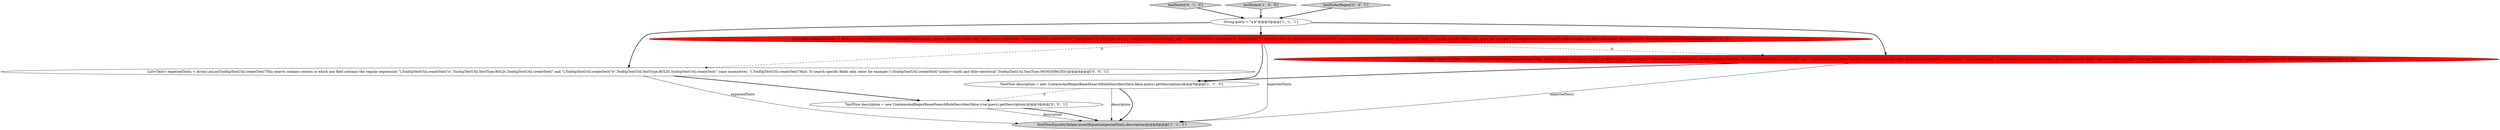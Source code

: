 digraph {
7 [style = filled, label = "List<Text> expectedTexts = Arrays.asList(TooltipTextUtil.createText(\"This search contains entries in which any field contains the regular expression \"),TooltipTextUtil.createText(\"a\",TooltipTextUtil.TextType.BOLD),TooltipTextUtil.createText(\" and \"),TooltipTextUtil.createText(\"b\",TooltipTextUtil.TextType.BOLD),TooltipTextUtil.createText(\" (case insensitive). \"),TooltipTextUtil.createText(\"Hint: To search specific fields only, enter for example:\"),TooltipTextUtil.createText(\"author=smith and title=electrical\",TooltipTextUtil.TextType.MONOSPACED))@@@4@@@['0', '0', '1']", fillcolor = white, shape = ellipse image = "AAA0AAABBB3BBB"];
1 [style = filled, label = "String query = \"a b\"@@@3@@@['1', '1', '1']", fillcolor = white, shape = ellipse image = "AAA0AAABBB1BBB"];
4 [style = filled, label = "TextFlow description = new ContainsAndRegexBasedSearchRuleDescriber(false,false,query).getDescription()@@@5@@@['1', '1', '0']", fillcolor = white, shape = ellipse image = "AAA0AAABBB1BBB"];
5 [style = filled, label = "testNoAst['0', '1', '0']", fillcolor = lightgray, shape = diamond image = "AAA0AAABBB2BBB"];
0 [style = filled, label = "testNoAst['1', '0', '0']", fillcolor = lightgray, shape = diamond image = "AAA0AAABBB1BBB"];
2 [style = filled, label = "TextFlowEqualityHelper.assertEquals(expectedTexts,description)@@@6@@@['1', '1', '1']", fillcolor = lightgray, shape = ellipse image = "AAA0AAABBB1BBB"];
9 [style = filled, label = "TextFlow description = new ContainsAndRegexBasedSearchRuleDescriber(false,true,query).getDescription()@@@5@@@['0', '0', '1']", fillcolor = white, shape = ellipse image = "AAA0AAABBB3BBB"];
8 [style = filled, label = "testNoAstRegex['0', '0', '1']", fillcolor = lightgray, shape = diamond image = "AAA0AAABBB3BBB"];
3 [style = filled, label = "List<Text> expectedTexts = Arrays.asList(TooltipTextUtil.createText(\"This search contains entries in which any field contains the term \"),TooltipTextUtil.createText(\"a\",TooltipTextUtil.TextType.BOLD),TooltipTextUtil.createText(\" and \"),TooltipTextUtil.createText(\"b\",TooltipTextUtil.TextType.BOLD),TooltipTextUtil.createText(\" (case insensitive). \"),TooltipTextUtil.createText(\"Hint: To search specific fields only, enter for example:\"),TooltipTextUtil.createText(\"author=smith and title=electrical\",TooltipTextUtil.TextType.MONOSPACED))@@@4@@@['1', '0', '0']", fillcolor = red, shape = ellipse image = "AAA1AAABBB1BBB"];
6 [style = filled, label = "List<Text> expectedTexts = Arrays.asList(TooltipTextUtil.createText(\"This search contains entries in which any field contains the term \"),TooltipTextUtil.createText(\"a\",TooltipTextUtil.TextType.BOLD),TooltipTextUtil.createText(\" and \"),TooltipTextUtil.createText(\"b\",TooltipTextUtil.TextType.BOLD),TooltipTextUtil.createText(\" (case insensitive). \"),TooltipTextUtil.createText(\"Hint: To search specific fields only, enter for example:\"),TooltipTextUtil.createText(\" author=smith and title=electrical\",TooltipTextUtil.TextType.MONOSPACED))@@@4@@@['0', '1', '0']", fillcolor = red, shape = ellipse image = "AAA1AAABBB2BBB"];
1->3 [style = bold, label=""];
7->9 [style = bold, label=""];
8->1 [style = bold, label=""];
4->2 [style = solid, label="description"];
6->4 [style = bold, label=""];
5->1 [style = bold, label=""];
7->2 [style = solid, label="expectedTexts"];
4->9 [style = dashed, label="0"];
3->6 [style = dashed, label="0"];
1->6 [style = bold, label=""];
9->2 [style = solid, label="description"];
4->2 [style = bold, label=""];
6->2 [style = solid, label="expectedTexts"];
3->2 [style = solid, label="expectedTexts"];
9->2 [style = bold, label=""];
3->4 [style = bold, label=""];
0->1 [style = bold, label=""];
1->7 [style = bold, label=""];
3->7 [style = dashed, label="0"];
}
